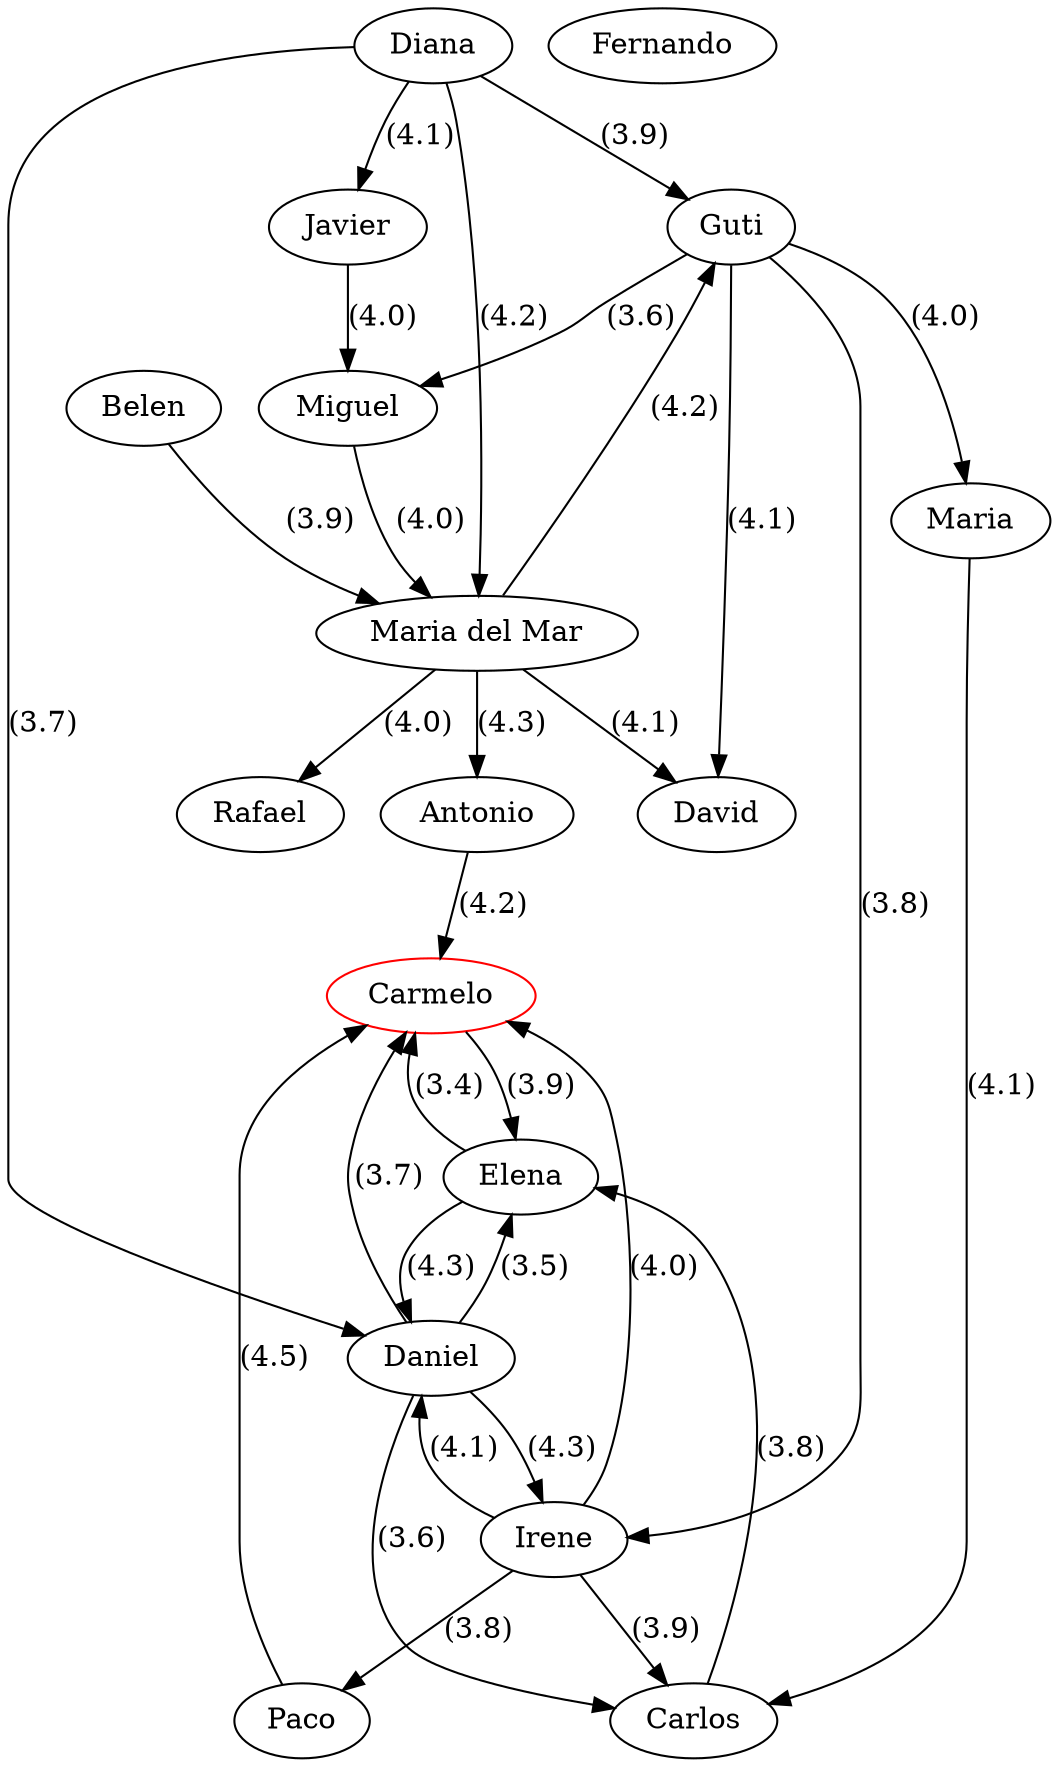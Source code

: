 strict digraph G {
  1 [ label="Diana" ];
  2 [ label="Guti" ];
  3 [ label="David" ];
  4 [ label="Miguel" ];
  5 [ label="Belen" ];
  6 [ label="Rafael" ];
  7 [ label="Paco" ];
  8 [ label="Elena" ];
  9 [ label="Fernando" ];
  10 [ label="Irene" ];
  11 [ label="Antonio" ];
  12 [ label="Maria" ];
  13 [ label="Carlos" ];
  14 [ label="Daniel" ];
  15 [ label="Javier" ];
  16 [ label="Maria del Mar" ];
  17 [ color="red" label="Carmelo" ];
  1 -> 2 [ color="black" label="(3.9)" ];
  1 -> 14 [ color="black" label="(3.7)" ];
  1 -> 15 [ color="black" label="(4.1)" ];
  1 -> 16 [ color="black" label="(4.2)" ];
  2 -> 12 [ color="black" label="(4.0)" ];
  2 -> 3 [ color="black" label="(4.1)" ];
  2 -> 4 [ color="black" label="(3.6)" ];
  2 -> 10 [ color="black" label="(3.8)" ];
  14 -> 8 [ color="black" label="(3.5)" ];
  14 -> 10 [ color="black" label="(4.3)" ];
  14 -> 13 [ color="black" label="(3.6)" ];
  14 -> 17 [ color="black" label="(3.7)" ];
  16 -> 2 [ color="black" label="(4.2)" ];
  16 -> 3 [ color="black" label="(4.1)" ];
  16 -> 6 [ color="black" label="(4.0)" ];
  16 -> 11 [ color="black" label="(4.3)" ];
  10 -> 14 [ color="black" label="(4.1)" ];
  10 -> 13 [ color="black" label="(3.9)" ];
  10 -> 17 [ color="black" label="(4.0)" ];
  10 -> 7 [ color="black" label="(3.8)" ];
  15 -> 4 [ color="black" label="(4.0)" ];
  4 -> 16 [ color="black" label="(4.0)" ];
  13 -> 8 [ color="black" label="(3.8)" ];
  17 -> 8 [ color="black" label="(3.9)" ];
  5 -> 16 [ color="black" label="(3.9)" ];
  11 -> 17 [ color="black" label="(4.2)" ];
  8 -> 14 [ color="black" label="(4.3)" ];
  7 -> 17 [ color="black" label="(4.5)" ];
  12 -> 13 [ color="black" label="(4.1)" ];
  8 -> 17 [ color="black" label="(3.4)" ];
}
